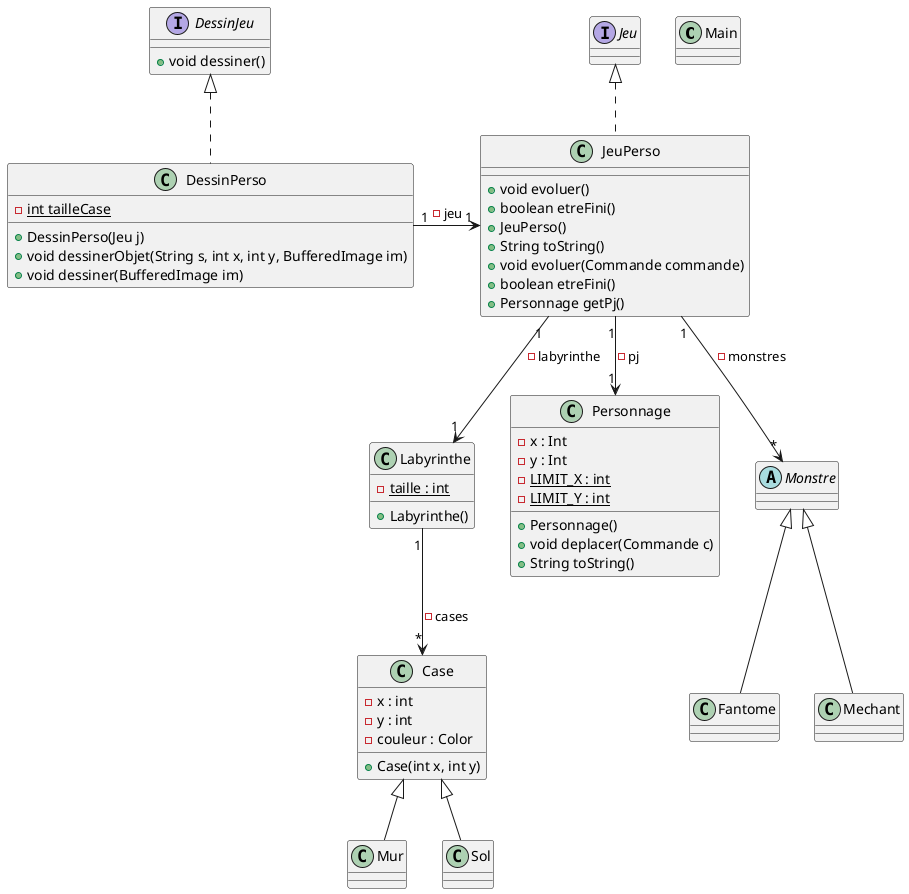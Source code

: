 @startuml

class Main {}

class Labyrinthe {
    - {static} taille : int
    + Labyrinthe()
}
Labyrinthe "1" --> "*" Case : - cases

class Case {
    - x : int
    - y : int
    - couleur : Color
    + Case(int x, int y)
}

class Mur extends Case {}

class Sol extends Case {}

class Personnage {
    - x : Int
    - y : Int
    - {static} LIMIT_X : int
    - {static} LIMIT_Y : int
    + Personnage()
    + void deplacer(Commande c)
    + String toString()
}

abstract class Monstre {}

class Fantome extends Monstre {}

class Mechant extends Monstre {}

interface JeuPerso {
    + void evoluer()
    + boolean etreFini()
}

interface DessinJeu {
    + void dessiner()
}

class JeuPerso implements Jeu {
    + JeuPerso()
    + String toString()
    + void evoluer(Commande commande)
    + boolean etreFini()
    + Personnage getPj()
}
JeuPerso "1" --> "1" Labyrinthe : - labyrinthe
JeuPerso "1" --> "1" Personnage : - pj
JeuPerso "1" --> "*" Monstre : - monstres

class DessinPerso implements DessinJeu {
    - {static} int tailleCase
    + DessinPerso(Jeu j)
    + void dessinerObjet(String s, int x, int y, BufferedImage im)
    + void dessiner(BufferedImage im)
}
DessinPerso "1" -> "1" JeuPerso : - jeu

@enduml